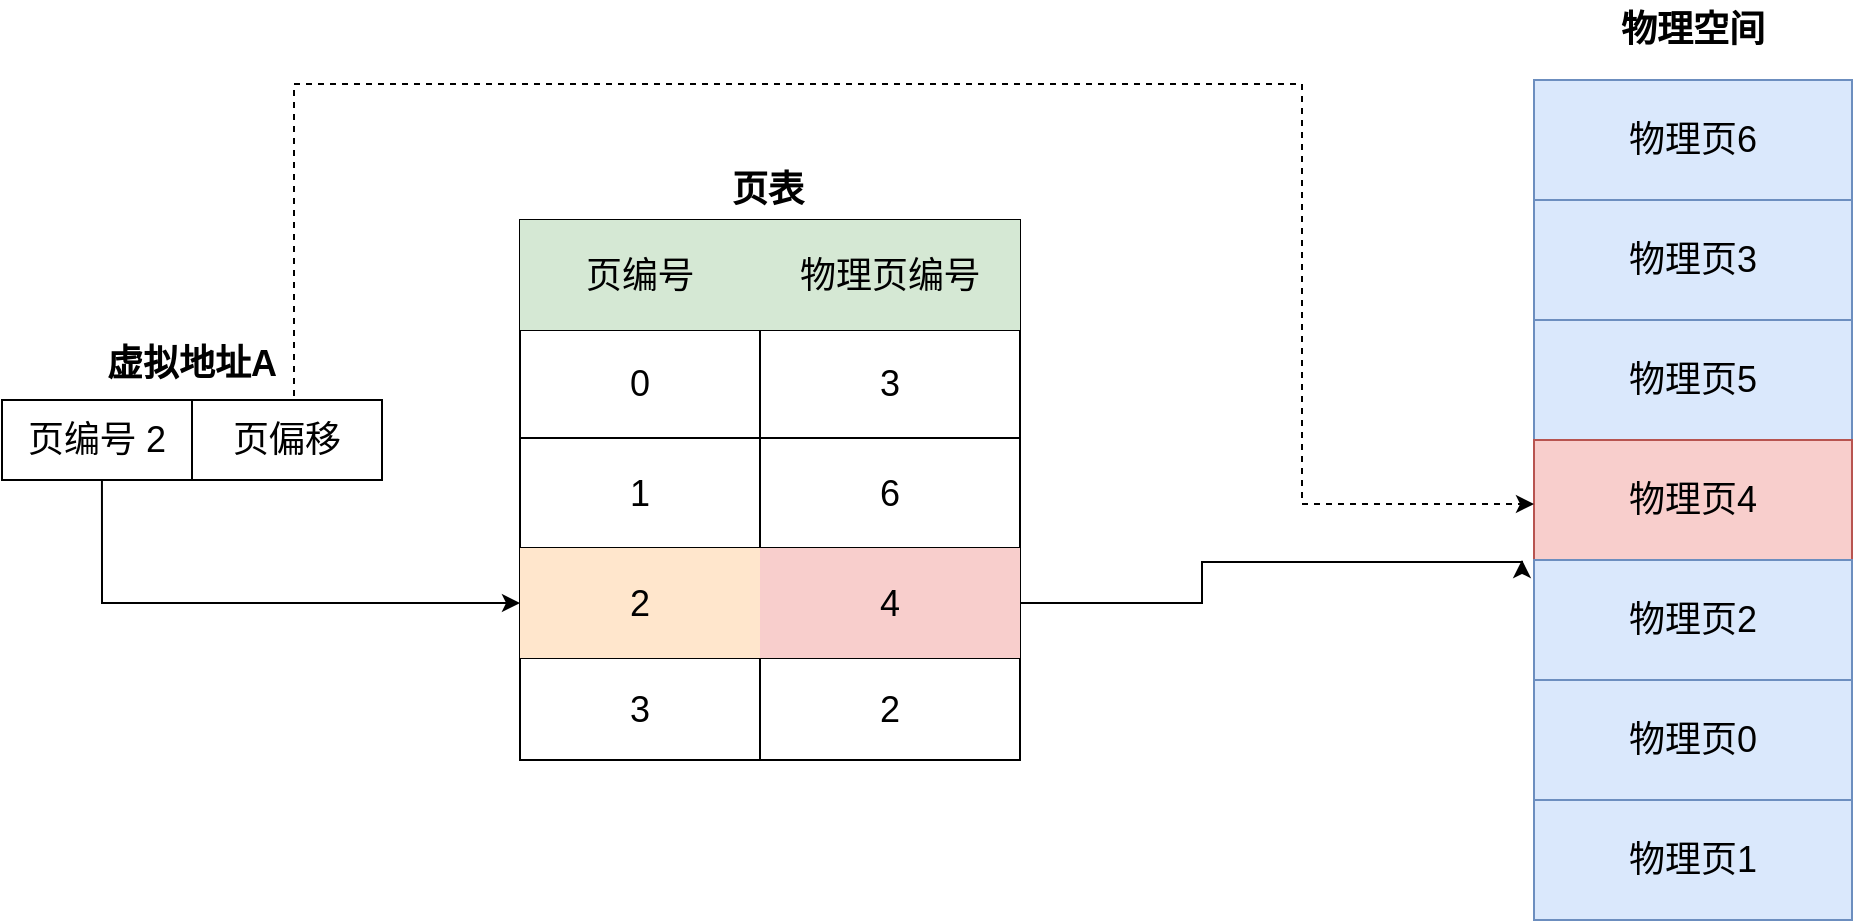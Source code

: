 <mxfile version="21.6.6" type="github">
  <diagram name="第 1 页" id="BTsdWNPQqWcm-0YrjVG-">
    <mxGraphModel dx="880" dy="446" grid="1" gridSize="10" guides="1" tooltips="1" connect="1" arrows="1" fold="1" page="1" pageScale="1" pageWidth="827" pageHeight="1169" math="0" shadow="0">
      <root>
        <mxCell id="0" />
        <mxCell id="1" parent="0" />
        <mxCell id="EJvOCMn2fVkZCT1Ls7Yq-1" value="" style="shape=table;startSize=0;container=1;collapsible=0;childLayout=tableLayout;fontSize=18;" parent="1" vertex="1">
          <mxGeometry x="289" y="170" width="250" height="270" as="geometry" />
        </mxCell>
        <mxCell id="EJvOCMn2fVkZCT1Ls7Yq-2" value="" style="shape=tableRow;horizontal=0;startSize=0;swimlaneHead=0;swimlaneBody=0;strokeColor=inherit;top=0;left=0;bottom=0;right=0;collapsible=0;dropTarget=0;fillColor=none;points=[[0,0.5],[1,0.5]];portConstraint=eastwest;fontSize=18;" parent="EJvOCMn2fVkZCT1Ls7Yq-1" vertex="1">
          <mxGeometry width="250" height="55" as="geometry" />
        </mxCell>
        <mxCell id="EJvOCMn2fVkZCT1Ls7Yq-3" value="页编号" style="shape=partialRectangle;html=1;whiteSpace=wrap;connectable=0;strokeColor=#82b366;overflow=hidden;fillColor=#d5e8d4;top=0;left=0;bottom=0;right=0;pointerEvents=1;fontSize=18;" parent="EJvOCMn2fVkZCT1Ls7Yq-2" vertex="1">
          <mxGeometry width="120" height="55" as="geometry">
            <mxRectangle width="120" height="55" as="alternateBounds" />
          </mxGeometry>
        </mxCell>
        <mxCell id="EJvOCMn2fVkZCT1Ls7Yq-4" value="物理页编号" style="shape=partialRectangle;html=1;whiteSpace=wrap;connectable=0;strokeColor=#82b366;overflow=hidden;fillColor=#d5e8d4;top=0;left=0;bottom=0;right=0;pointerEvents=1;fontSize=18;" parent="EJvOCMn2fVkZCT1Ls7Yq-2" vertex="1">
          <mxGeometry x="120" width="130" height="55" as="geometry">
            <mxRectangle width="130" height="55" as="alternateBounds" />
          </mxGeometry>
        </mxCell>
        <mxCell id="EJvOCMn2fVkZCT1Ls7Yq-6" value="" style="shape=tableRow;horizontal=0;startSize=0;swimlaneHead=0;swimlaneBody=0;strokeColor=inherit;top=0;left=0;bottom=0;right=0;collapsible=0;dropTarget=0;fillColor=none;points=[[0,0.5],[1,0.5]];portConstraint=eastwest;fontSize=18;" parent="EJvOCMn2fVkZCT1Ls7Yq-1" vertex="1">
          <mxGeometry y="55" width="250" height="54" as="geometry" />
        </mxCell>
        <mxCell id="EJvOCMn2fVkZCT1Ls7Yq-7" value="0" style="shape=partialRectangle;html=1;whiteSpace=wrap;connectable=0;strokeColor=inherit;overflow=hidden;fillColor=none;top=0;left=0;bottom=0;right=0;pointerEvents=1;fontSize=18;" parent="EJvOCMn2fVkZCT1Ls7Yq-6" vertex="1">
          <mxGeometry width="120" height="54" as="geometry">
            <mxRectangle width="120" height="54" as="alternateBounds" />
          </mxGeometry>
        </mxCell>
        <mxCell id="EJvOCMn2fVkZCT1Ls7Yq-8" value="3" style="shape=partialRectangle;html=1;whiteSpace=wrap;connectable=0;strokeColor=inherit;overflow=hidden;fillColor=none;top=0;left=0;bottom=0;right=0;pointerEvents=1;fontSize=18;" parent="EJvOCMn2fVkZCT1Ls7Yq-6" vertex="1">
          <mxGeometry x="120" width="130" height="54" as="geometry">
            <mxRectangle width="130" height="54" as="alternateBounds" />
          </mxGeometry>
        </mxCell>
        <mxCell id="EJvOCMn2fVkZCT1Ls7Yq-10" value="" style="shape=tableRow;horizontal=0;startSize=0;swimlaneHead=0;swimlaneBody=0;strokeColor=inherit;top=0;left=0;bottom=0;right=0;collapsible=0;dropTarget=0;fillColor=none;points=[[0,0.5],[1,0.5]];portConstraint=eastwest;fontSize=18;" parent="EJvOCMn2fVkZCT1Ls7Yq-1" vertex="1">
          <mxGeometry y="109" width="250" height="55" as="geometry" />
        </mxCell>
        <mxCell id="EJvOCMn2fVkZCT1Ls7Yq-11" value="1" style="shape=partialRectangle;html=1;whiteSpace=wrap;connectable=0;strokeColor=inherit;overflow=hidden;fillColor=none;top=0;left=0;bottom=0;right=0;pointerEvents=1;fontSize=18;" parent="EJvOCMn2fVkZCT1Ls7Yq-10" vertex="1">
          <mxGeometry width="120" height="55" as="geometry">
            <mxRectangle width="120" height="55" as="alternateBounds" />
          </mxGeometry>
        </mxCell>
        <mxCell id="EJvOCMn2fVkZCT1Ls7Yq-12" value="6" style="shape=partialRectangle;html=1;whiteSpace=wrap;connectable=0;strokeColor=inherit;overflow=hidden;fillColor=none;top=0;left=0;bottom=0;right=0;pointerEvents=1;fontSize=18;" parent="EJvOCMn2fVkZCT1Ls7Yq-10" vertex="1">
          <mxGeometry x="120" width="130" height="55" as="geometry">
            <mxRectangle width="130" height="55" as="alternateBounds" />
          </mxGeometry>
        </mxCell>
        <mxCell id="EJvOCMn2fVkZCT1Ls7Yq-14" style="shape=tableRow;horizontal=0;startSize=0;swimlaneHead=0;swimlaneBody=0;strokeColor=inherit;top=0;left=0;bottom=0;right=0;collapsible=0;dropTarget=0;fillColor=none;points=[[0,0.5],[1,0.5]];portConstraint=eastwest;fontSize=18;" parent="EJvOCMn2fVkZCT1Ls7Yq-1" vertex="1">
          <mxGeometry y="164" width="250" height="55" as="geometry" />
        </mxCell>
        <mxCell id="EJvOCMn2fVkZCT1Ls7Yq-15" value="2" style="shape=partialRectangle;html=1;whiteSpace=wrap;connectable=0;strokeColor=#d79b00;overflow=hidden;fillColor=#ffe6cc;top=0;left=0;bottom=0;right=0;pointerEvents=1;fontSize=18;" parent="EJvOCMn2fVkZCT1Ls7Yq-14" vertex="1">
          <mxGeometry width="120" height="55" as="geometry">
            <mxRectangle width="120" height="55" as="alternateBounds" />
          </mxGeometry>
        </mxCell>
        <mxCell id="EJvOCMn2fVkZCT1Ls7Yq-16" value="4" style="shape=partialRectangle;html=1;whiteSpace=wrap;connectable=0;strokeColor=#b85450;overflow=hidden;fillColor=#f8cecc;top=0;left=0;bottom=0;right=0;pointerEvents=1;fontSize=18;" parent="EJvOCMn2fVkZCT1Ls7Yq-14" vertex="1">
          <mxGeometry x="120" width="130" height="55" as="geometry">
            <mxRectangle width="130" height="55" as="alternateBounds" />
          </mxGeometry>
        </mxCell>
        <mxCell id="EJvOCMn2fVkZCT1Ls7Yq-18" style="shape=tableRow;horizontal=0;startSize=0;swimlaneHead=0;swimlaneBody=0;strokeColor=inherit;top=0;left=0;bottom=0;right=0;collapsible=0;dropTarget=0;fillColor=none;points=[[0,0.5],[1,0.5]];portConstraint=eastwest;fontSize=18;" parent="EJvOCMn2fVkZCT1Ls7Yq-1" vertex="1">
          <mxGeometry y="219" width="250" height="51" as="geometry" />
        </mxCell>
        <mxCell id="EJvOCMn2fVkZCT1Ls7Yq-19" value="3" style="shape=partialRectangle;html=1;whiteSpace=wrap;connectable=0;strokeColor=inherit;overflow=hidden;fillColor=none;top=0;left=0;bottom=0;right=0;pointerEvents=1;fontSize=18;" parent="EJvOCMn2fVkZCT1Ls7Yq-18" vertex="1">
          <mxGeometry width="120" height="51" as="geometry">
            <mxRectangle width="120" height="51" as="alternateBounds" />
          </mxGeometry>
        </mxCell>
        <mxCell id="EJvOCMn2fVkZCT1Ls7Yq-20" value="2" style="shape=partialRectangle;html=1;whiteSpace=wrap;connectable=0;strokeColor=inherit;overflow=hidden;fillColor=none;top=0;left=0;bottom=0;right=0;pointerEvents=1;fontSize=18;" parent="EJvOCMn2fVkZCT1Ls7Yq-18" vertex="1">
          <mxGeometry x="120" width="130" height="51" as="geometry">
            <mxRectangle width="130" height="51" as="alternateBounds" />
          </mxGeometry>
        </mxCell>
        <mxCell id="EJvOCMn2fVkZCT1Ls7Yq-22" value="" style="shape=table;startSize=0;container=1;collapsible=0;childLayout=tableLayout;fontSize=18;" parent="1" vertex="1">
          <mxGeometry x="30" y="260" width="190" height="40" as="geometry" />
        </mxCell>
        <mxCell id="EJvOCMn2fVkZCT1Ls7Yq-23" value="" style="shape=tableRow;horizontal=0;startSize=0;swimlaneHead=0;swimlaneBody=0;strokeColor=inherit;top=0;left=0;bottom=0;right=0;collapsible=0;dropTarget=0;fillColor=none;points=[[0,0.5],[1,0.5]];portConstraint=eastwest;fontSize=18;" parent="EJvOCMn2fVkZCT1Ls7Yq-22" vertex="1">
          <mxGeometry width="190" height="40" as="geometry" />
        </mxCell>
        <mxCell id="EJvOCMn2fVkZCT1Ls7Yq-24" value="页编号 2" style="shape=partialRectangle;html=1;whiteSpace=wrap;connectable=0;strokeColor=inherit;overflow=hidden;fillColor=none;top=0;left=0;bottom=0;right=0;pointerEvents=1;fontSize=18;" parent="EJvOCMn2fVkZCT1Ls7Yq-23" vertex="1">
          <mxGeometry width="95" height="40" as="geometry">
            <mxRectangle width="95" height="40" as="alternateBounds" />
          </mxGeometry>
        </mxCell>
        <mxCell id="EJvOCMn2fVkZCT1Ls7Yq-25" value="页偏移" style="shape=partialRectangle;html=1;whiteSpace=wrap;connectable=0;strokeColor=inherit;overflow=hidden;fillColor=none;top=0;left=0;bottom=0;right=0;pointerEvents=1;fontSize=18;" parent="EJvOCMn2fVkZCT1Ls7Yq-23" vertex="1">
          <mxGeometry x="95" width="95" height="40" as="geometry">
            <mxRectangle width="95" height="40" as="alternateBounds" />
          </mxGeometry>
        </mxCell>
        <mxCell id="EJvOCMn2fVkZCT1Ls7Yq-26" value="虚拟地址A" style="text;html=1;strokeColor=none;fillColor=none;align=center;verticalAlign=middle;whiteSpace=wrap;rounded=0;fontSize=18;fontStyle=1" parent="1" vertex="1">
          <mxGeometry x="60" y="227" width="130" height="30" as="geometry" />
        </mxCell>
        <mxCell id="EJvOCMn2fVkZCT1Ls7Yq-27" value="页表" style="text;html=1;strokeColor=none;fillColor=none;align=center;verticalAlign=middle;whiteSpace=wrap;rounded=0;fontSize=18;fontStyle=1" parent="1" vertex="1">
          <mxGeometry x="383" y="140" width="60" height="30" as="geometry" />
        </mxCell>
        <mxCell id="EJvOCMn2fVkZCT1Ls7Yq-41" value="" style="endArrow=classic;html=1;rounded=0;edgeStyle=orthogonalEdgeStyle;entryX=0;entryY=0.5;entryDx=0;entryDy=0;exitX=0.263;exitY=1;exitDx=0;exitDy=0;exitPerimeter=0;fontSize=18;" parent="1" source="EJvOCMn2fVkZCT1Ls7Yq-23" target="EJvOCMn2fVkZCT1Ls7Yq-14" edge="1">
          <mxGeometry width="50" height="50" relative="1" as="geometry">
            <mxPoint x="90" y="310" as="sourcePoint" />
            <mxPoint x="480" y="260" as="targetPoint" />
          </mxGeometry>
        </mxCell>
        <mxCell id="EJvOCMn2fVkZCT1Ls7Yq-42" value="" style="endArrow=classic;html=1;rounded=0;exitX=1;exitY=0.5;exitDx=0;exitDy=0;fontSize=18;edgeStyle=orthogonalEdgeStyle;" parent="1" source="EJvOCMn2fVkZCT1Ls7Yq-14" edge="1">
          <mxGeometry width="50" height="50" relative="1" as="geometry">
            <mxPoint x="150" y="490" as="sourcePoint" />
            <mxPoint x="790" y="340" as="targetPoint" />
            <Array as="points">
              <mxPoint x="630" y="362" />
              <mxPoint x="630" y="341" />
            </Array>
          </mxGeometry>
        </mxCell>
        <mxCell id="EJvOCMn2fVkZCT1Ls7Yq-45" value="物理空间" style="text;html=1;strokeColor=none;fillColor=none;align=center;verticalAlign=middle;whiteSpace=wrap;rounded=0;fontSize=18;fontStyle=1" parent="1" vertex="1">
          <mxGeometry x="829" y="60" width="93" height="30" as="geometry" />
        </mxCell>
        <mxCell id="EJvOCMn2fVkZCT1Ls7Yq-47" value="物理页6" style="rounded=0;whiteSpace=wrap;html=1;fontSize=18;fillColor=#dae8fc;strokeColor=#6c8ebf;" parent="1" vertex="1">
          <mxGeometry x="796" y="100" width="159" height="60" as="geometry" />
        </mxCell>
        <mxCell id="EJvOCMn2fVkZCT1Ls7Yq-48" value="物理页3" style="rounded=0;whiteSpace=wrap;html=1;fontSize=18;fillColor=#dae8fc;strokeColor=#6c8ebf;" parent="1" vertex="1">
          <mxGeometry x="796" y="160" width="159" height="60" as="geometry" />
        </mxCell>
        <mxCell id="EJvOCMn2fVkZCT1Ls7Yq-53" value="物理页5" style="rounded=0;whiteSpace=wrap;html=1;fontSize=18;fillColor=#dae8fc;strokeColor=#6c8ebf;" parent="1" vertex="1">
          <mxGeometry x="796" y="220" width="159" height="60" as="geometry" />
        </mxCell>
        <mxCell id="EJvOCMn2fVkZCT1Ls7Yq-54" value="物理页4" style="rounded=0;whiteSpace=wrap;html=1;fontSize=18;fillColor=#f8cecc;strokeColor=#b85450;" parent="1" vertex="1">
          <mxGeometry x="796" y="280" width="159" height="60" as="geometry" />
        </mxCell>
        <mxCell id="EJvOCMn2fVkZCT1Ls7Yq-55" value="物理页2" style="rounded=0;whiteSpace=wrap;html=1;fontSize=18;fillColor=#dae8fc;strokeColor=#6c8ebf;" parent="1" vertex="1">
          <mxGeometry x="796" y="340" width="159" height="60" as="geometry" />
        </mxCell>
        <mxCell id="EJvOCMn2fVkZCT1Ls7Yq-56" value="物理页0" style="rounded=0;whiteSpace=wrap;html=1;fontSize=18;fillColor=#dae8fc;strokeColor=#6c8ebf;" parent="1" vertex="1">
          <mxGeometry x="796" y="400" width="159" height="60" as="geometry" />
        </mxCell>
        <mxCell id="EJvOCMn2fVkZCT1Ls7Yq-57" value="物理页1" style="rounded=0;whiteSpace=wrap;html=1;fontSize=18;fillColor=#dae8fc;strokeColor=#6c8ebf;" parent="1" vertex="1">
          <mxGeometry x="796" y="460" width="159" height="60" as="geometry" />
        </mxCell>
        <mxCell id="rlOA4SSPDNeVfYJwOQtI-1" value="" style="endArrow=classic;html=1;rounded=0;edgeStyle=orthogonalEdgeStyle;entryX=0;entryY=0.5;entryDx=0;entryDy=0;strokeWidth=1;dashed=1;" edge="1" parent="1">
          <mxGeometry width="50" height="50" relative="1" as="geometry">
            <mxPoint x="176" y="258" as="sourcePoint" />
            <mxPoint x="796" y="312" as="targetPoint" />
            <Array as="points">
              <mxPoint x="176" y="102" />
              <mxPoint x="680" y="102" />
              <mxPoint x="680" y="312" />
            </Array>
          </mxGeometry>
        </mxCell>
      </root>
    </mxGraphModel>
  </diagram>
</mxfile>
